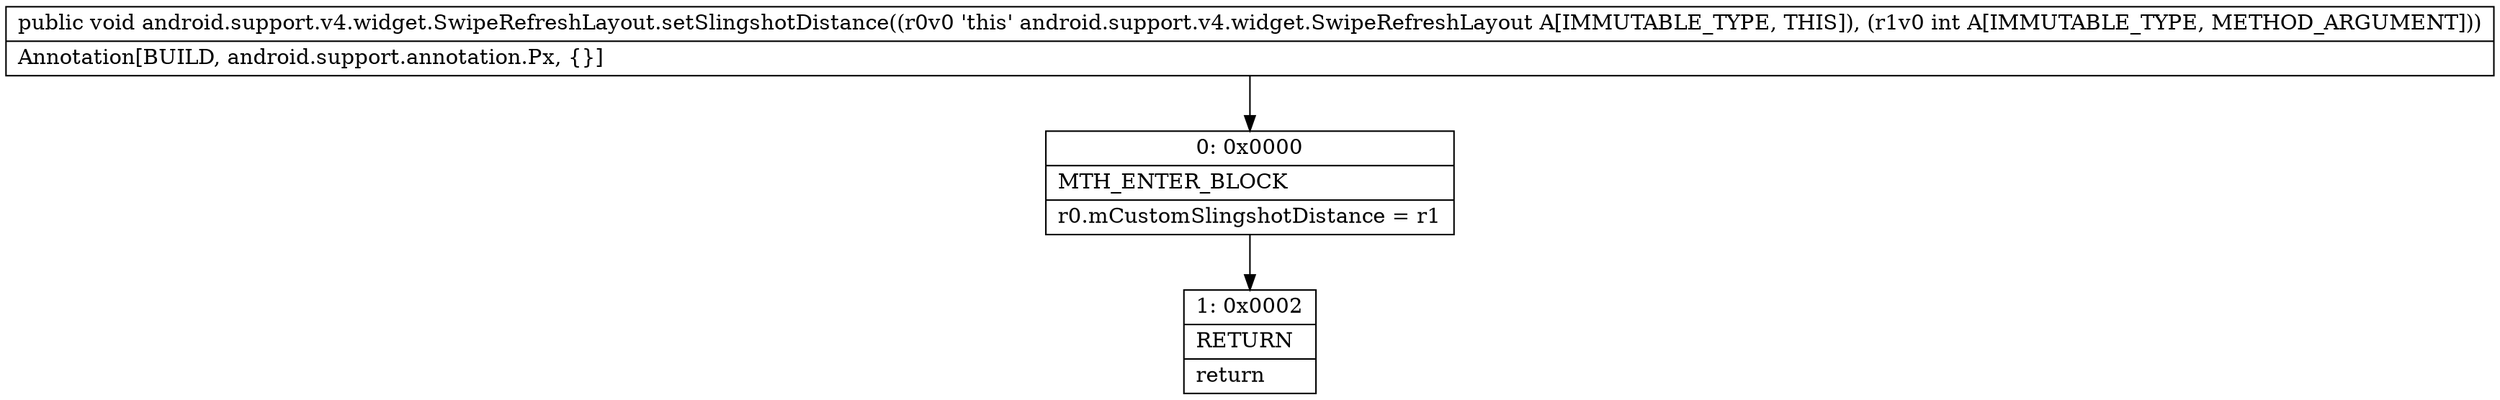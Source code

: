 digraph "CFG forandroid.support.v4.widget.SwipeRefreshLayout.setSlingshotDistance(I)V" {
Node_0 [shape=record,label="{0\:\ 0x0000|MTH_ENTER_BLOCK\l|r0.mCustomSlingshotDistance = r1\l}"];
Node_1 [shape=record,label="{1\:\ 0x0002|RETURN\l|return\l}"];
MethodNode[shape=record,label="{public void android.support.v4.widget.SwipeRefreshLayout.setSlingshotDistance((r0v0 'this' android.support.v4.widget.SwipeRefreshLayout A[IMMUTABLE_TYPE, THIS]), (r1v0 int A[IMMUTABLE_TYPE, METHOD_ARGUMENT]))  | Annotation[BUILD, android.support.annotation.Px, \{\}]\l}"];
MethodNode -> Node_0;
Node_0 -> Node_1;
}

